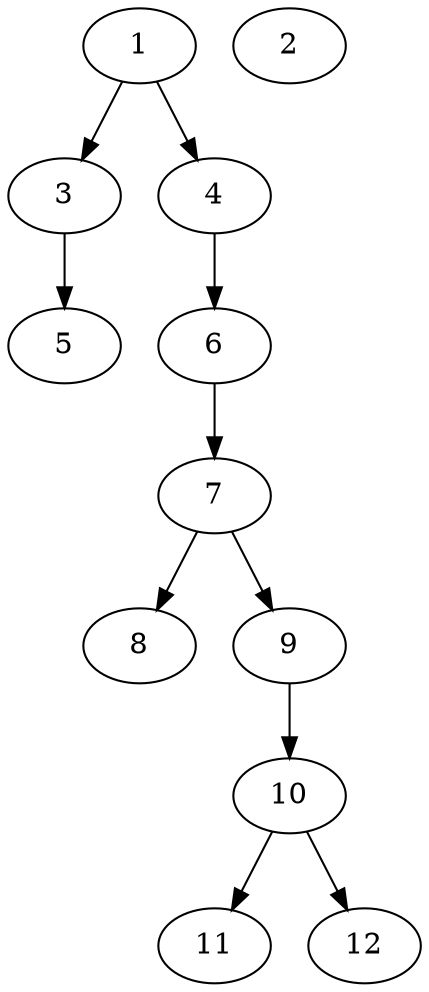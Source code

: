 // DAG (tier=1-easy, mode=compute, n=12, ccr=0.252, fat=0.392, density=0.267, regular=0.698, jump=0.039, mindata=262144, maxdata=2097152)
// DAG automatically generated by daggen at Sun Aug 24 16:33:32 2025
// /home/ermia/Project/Environments/daggen/bin/daggen --dot --ccr 0.252 --fat 0.392 --regular 0.698 --density 0.267 --jump 0.039 --mindata 262144 --maxdata 2097152 -n 12 
digraph G {
  1 [size="115423288899310", alpha="0.19", expect_size="57711644449655"]
  1 -> 3 [size ="13170190057472"]
  1 -> 4 [size ="13170190057472"]
  2 [size="6634498124939264000", alpha="0.05", expect_size="3317249062469632000"]
  3 [size="2112287762177589248", alpha="0.17", expect_size="1056143881088794624"]
  3 -> 5 [size ="13170190057472"]
  4 [size="48084594494906", alpha="0.04", expect_size="24042297247453"]
  4 -> 6 [size ="1558276210688"]
  5 [size="3502057907644530688", alpha="0.14", expect_size="1751028953822265344"]
  6 [size="8284392955024769024", alpha="0.03", expect_size="4142196477512384512"]
  6 -> 7 [size ="32753957470208"]
  7 [size="126373987498303", alpha="0.09", expect_size="63186993749151"]
  7 -> 8 [size ="3776895254528"]
  7 -> 9 [size ="3776895254528"]
  8 [size="128625115350127", alpha="0.15", expect_size="64312557675063"]
  9 [size="32965058472894920", alpha="0.09", expect_size="16482529236447460"]
  9 -> 10 [size ="13233331109888"]
  10 [size="1306122793242150", alpha="0.07", expect_size="653061396621075"]
  10 -> 11 [size ="24816857907200"]
  10 -> 12 [size ="24816857907200"]
  11 [size="14642918052551418", alpha="0.10", expect_size="7321459026275709"]
  12 [size="664889045778139", alpha="0.16", expect_size="332444522889069"]
}